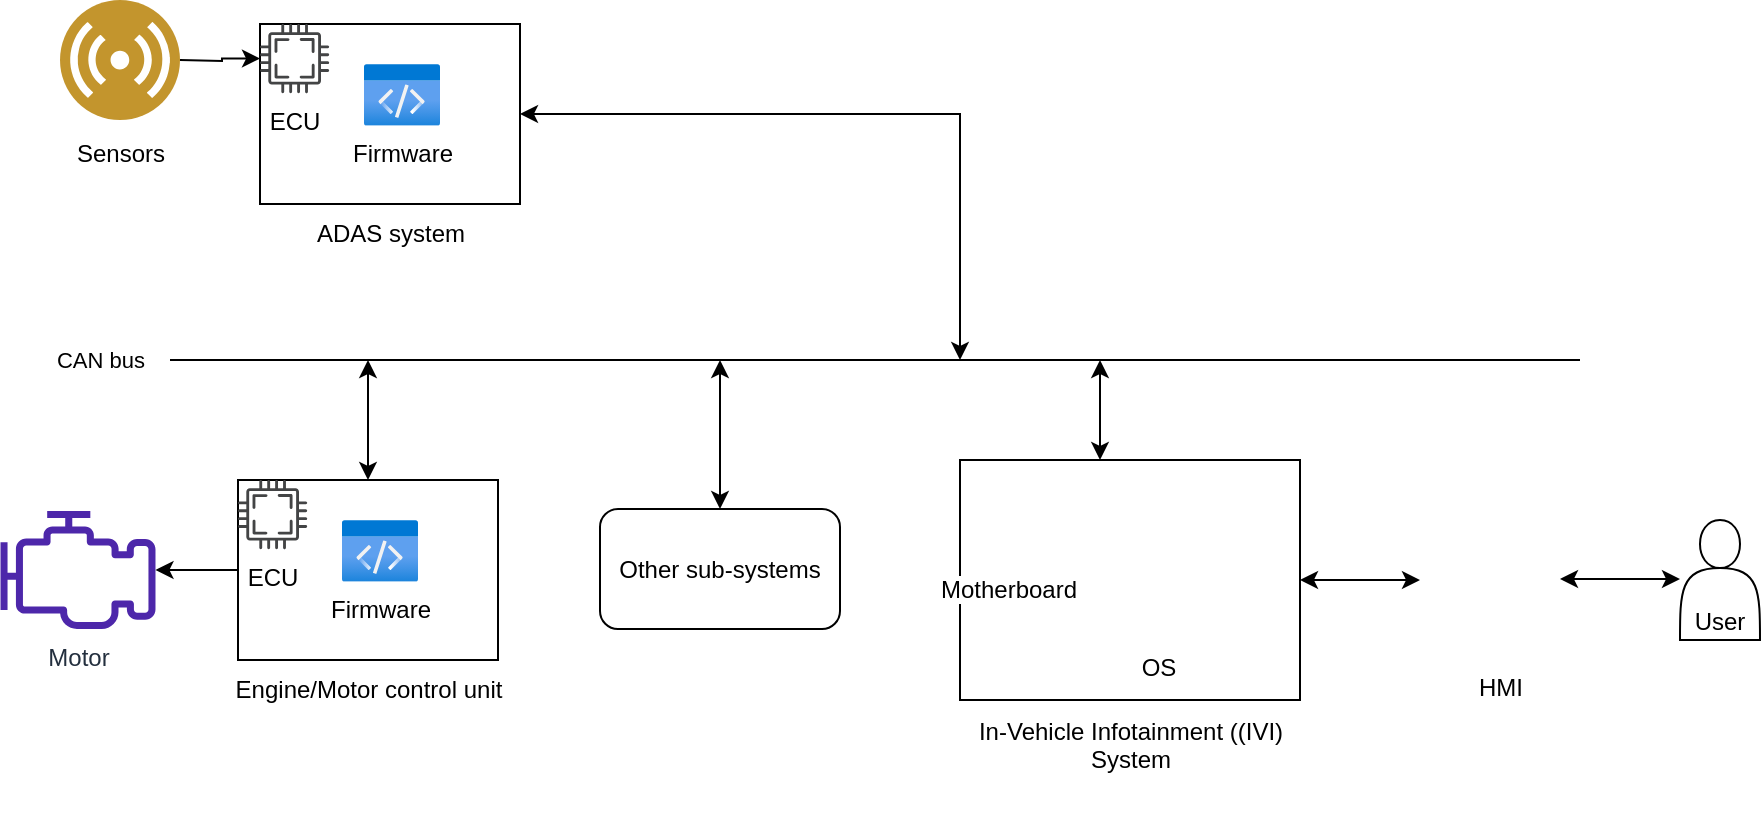 <mxfile version="20.8.20" type="github" pages="6">
  <diagram name="CAN bus" id="xhp-JXf3OELfphHlDZzh">
    <mxGraphModel dx="1621" dy="516" grid="1" gridSize="10" guides="1" tooltips="1" connect="1" arrows="1" fold="1" page="1" pageScale="1" pageWidth="827" pageHeight="1169" math="0" shadow="0">
      <root>
        <mxCell id="0" />
        <mxCell id="1" parent="0" />
        <mxCell id="HYOHnKEq6Wh98C0SEMnV-3" value="" style="edgeStyle=orthogonalEdgeStyle;rounded=0;orthogonalLoop=1;jettySize=auto;html=1;" parent="1" target="HYOHnKEq6Wh98C0SEMnV-1" edge="1">
          <mxGeometry relative="1" as="geometry">
            <mxPoint x="50" y="150" as="sourcePoint" />
          </mxGeometry>
        </mxCell>
        <mxCell id="HYOHnKEq6Wh98C0SEMnV-5" value="" style="group" parent="1" vertex="1" connectable="0">
          <mxGeometry x="90" y="132" width="130" height="90" as="geometry" />
        </mxCell>
        <mxCell id="HYOHnKEq6Wh98C0SEMnV-10" value="" style="group" parent="HYOHnKEq6Wh98C0SEMnV-5" vertex="1" connectable="0">
          <mxGeometry width="130" height="90.0" as="geometry" />
        </mxCell>
        <mxCell id="HYOHnKEq6Wh98C0SEMnV-4" value="" style="rounded=0;whiteSpace=wrap;html=1;" parent="HYOHnKEq6Wh98C0SEMnV-10" vertex="1">
          <mxGeometry width="130" height="90.0" as="geometry" />
        </mxCell>
        <mxCell id="HYOHnKEq6Wh98C0SEMnV-1" value="ECU" style="sketch=0;pointerEvents=1;shadow=0;dashed=0;html=1;strokeColor=none;fillColor=#434445;aspect=fixed;labelPosition=center;verticalLabelPosition=bottom;verticalAlign=top;align=center;outlineConnect=0;shape=mxgraph.vvd.cpu;movable=0;resizable=0;rotatable=0;deletable=0;editable=0;locked=1;connectable=0;" parent="HYOHnKEq6Wh98C0SEMnV-10" vertex="1">
          <mxGeometry width="34.615" height="34.615" as="geometry" />
        </mxCell>
        <mxCell id="HYOHnKEq6Wh98C0SEMnV-6" value="Firmware" style="aspect=fixed;html=1;points=[];align=center;image;fontSize=12;image=img/lib/azure2/general/Code.svg;" parent="HYOHnKEq6Wh98C0SEMnV-10" vertex="1">
          <mxGeometry x="52" y="20" width="38" height="30.88" as="geometry" />
        </mxCell>
        <mxCell id="HYOHnKEq6Wh98C0SEMnV-8" value="Motor" style="sketch=0;outlineConnect=0;fontColor=#232F3E;gradientColor=none;fillColor=#4D27AA;strokeColor=none;dashed=0;verticalLabelPosition=bottom;verticalAlign=top;align=center;html=1;fontSize=12;fontStyle=0;aspect=fixed;pointerEvents=1;shape=mxgraph.aws4.emr_engine;" parent="1" vertex="1">
          <mxGeometry x="-40" y="375.5" width="78" height="59" as="geometry" />
        </mxCell>
        <mxCell id="HYOHnKEq6Wh98C0SEMnV-11" value="" style="group" parent="1" vertex="1" connectable="0">
          <mxGeometry x="79" y="360" width="130" height="90" as="geometry" />
        </mxCell>
        <mxCell id="HYOHnKEq6Wh98C0SEMnV-12" value="" style="group" parent="HYOHnKEq6Wh98C0SEMnV-11" vertex="1" connectable="0">
          <mxGeometry width="130" height="90.0" as="geometry" />
        </mxCell>
        <mxCell id="HYOHnKEq6Wh98C0SEMnV-13" value="" style="rounded=0;whiteSpace=wrap;html=1;" parent="HYOHnKEq6Wh98C0SEMnV-12" vertex="1">
          <mxGeometry width="130" height="90.0" as="geometry" />
        </mxCell>
        <mxCell id="HYOHnKEq6Wh98C0SEMnV-14" value="ECU" style="sketch=0;pointerEvents=1;shadow=0;dashed=0;html=1;strokeColor=none;fillColor=#434445;aspect=fixed;labelPosition=center;verticalLabelPosition=bottom;verticalAlign=top;align=center;outlineConnect=0;shape=mxgraph.vvd.cpu;movable=0;resizable=0;rotatable=0;deletable=0;editable=0;locked=1;connectable=0;" parent="HYOHnKEq6Wh98C0SEMnV-12" vertex="1">
          <mxGeometry width="34.615" height="34.615" as="geometry" />
        </mxCell>
        <mxCell id="HYOHnKEq6Wh98C0SEMnV-15" value="Firmware" style="aspect=fixed;html=1;points=[];align=center;image;fontSize=12;image=img/lib/azure2/general/Code.svg;" parent="HYOHnKEq6Wh98C0SEMnV-12" vertex="1">
          <mxGeometry x="52" y="20" width="38" height="30.88" as="geometry" />
        </mxCell>
        <mxCell id="HYOHnKEq6Wh98C0SEMnV-20" style="edgeStyle=orthogonalEdgeStyle;rounded=0;orthogonalLoop=1;jettySize=auto;html=1;exitX=0;exitY=0.5;exitDx=0;exitDy=0;" parent="1" source="HYOHnKEq6Wh98C0SEMnV-13" target="HYOHnKEq6Wh98C0SEMnV-8" edge="1">
          <mxGeometry relative="1" as="geometry" />
        </mxCell>
        <mxCell id="HYOHnKEq6Wh98C0SEMnV-24" value="" style="endArrow=none;html=1;rounded=0;" parent="1" edge="1">
          <mxGeometry width="50" height="50" relative="1" as="geometry">
            <mxPoint x="45" y="300" as="sourcePoint" />
            <mxPoint x="750" y="300" as="targetPoint" />
          </mxGeometry>
        </mxCell>
        <mxCell id="HYOHnKEq6Wh98C0SEMnV-25" value="CAN bus" style="edgeLabel;html=1;align=center;verticalAlign=middle;resizable=0;points=[];" parent="HYOHnKEq6Wh98C0SEMnV-24" vertex="1" connectable="0">
          <mxGeometry x="-0.957" y="-2" relative="1" as="geometry">
            <mxPoint x="-50" y="-2" as="offset" />
          </mxGeometry>
        </mxCell>
        <mxCell id="HYOHnKEq6Wh98C0SEMnV-28" value="" style="endArrow=classic;startArrow=classic;html=1;rounded=0;entryX=1;entryY=0.5;entryDx=0;entryDy=0;" parent="1" target="HYOHnKEq6Wh98C0SEMnV-4" edge="1">
          <mxGeometry width="50" height="50" relative="1" as="geometry">
            <mxPoint x="440" y="300" as="sourcePoint" />
            <mxPoint x="430" y="260" as="targetPoint" />
            <Array as="points">
              <mxPoint x="440" y="177" />
            </Array>
          </mxGeometry>
        </mxCell>
        <mxCell id="HYOHnKEq6Wh98C0SEMnV-29" value="" style="endArrow=classic;startArrow=classic;html=1;rounded=0;exitX=0.5;exitY=0;exitDx=0;exitDy=0;" parent="1" source="HYOHnKEq6Wh98C0SEMnV-13" edge="1">
          <mxGeometry width="50" height="50" relative="1" as="geometry">
            <mxPoint x="215" y="310" as="sourcePoint" />
            <mxPoint x="144" y="300" as="targetPoint" />
          </mxGeometry>
        </mxCell>
        <mxCell id="HYOHnKEq6Wh98C0SEMnV-33" value="&lt;font color=&quot;#000000&quot;&gt;Sensors&lt;/font&gt;" style="aspect=fixed;perimeter=ellipsePerimeter;html=1;align=center;shadow=0;dashed=0;fontColor=#4277BB;labelBackgroundColor=#ffffff;fontSize=12;spacingTop=3;image;image=img/lib/ibm/users/sensor.svg;" parent="1" vertex="1">
          <mxGeometry x="-10" y="120" width="60" height="60" as="geometry" />
        </mxCell>
        <mxCell id="HYOHnKEq6Wh98C0SEMnV-38" value="" style="endArrow=classic;startArrow=classic;html=1;rounded=0;exitX=0.5;exitY=0;exitDx=0;exitDy=0;" parent="1" edge="1">
          <mxGeometry width="50" height="50" relative="1" as="geometry">
            <mxPoint x="510" y="350" as="sourcePoint" />
            <mxPoint x="510" y="300" as="targetPoint" />
          </mxGeometry>
        </mxCell>
        <mxCell id="HYOHnKEq6Wh98C0SEMnV-35" value="" style="rounded=0;whiteSpace=wrap;html=1;movable=1;resizable=1;rotatable=1;deletable=1;editable=1;locked=0;connectable=1;" parent="1" vertex="1">
          <mxGeometry x="440" y="350" width="170" height="120" as="geometry" />
        </mxCell>
        <mxCell id="HYOHnKEq6Wh98C0SEMnV-39" value="Motherboard" style="shape=image;html=1;verticalAlign=top;verticalLabelPosition=bottom;labelBackgroundColor=#ffffff;imageAspect=0;aspect=fixed;image=https://cdn1.iconfinder.com/data/icons/science-technology-outline-24-px/24/Computer_chip_integrated_circuit_memory_chip_microprocessor_processor_chip-128.png;fontColor=#000000;" parent="1" vertex="1">
          <mxGeometry x="440" y="353.11" width="48" height="48" as="geometry" />
        </mxCell>
        <mxCell id="HYOHnKEq6Wh98C0SEMnV-40" value="OS" style="shape=image;html=1;verticalAlign=top;verticalLabelPosition=bottom;labelBackgroundColor=#ffffff;imageAspect=0;aspect=fixed;image=https://cdn1.iconfinder.com/data/icons/logo-s-icon-pack-collection/517/linux-128.png;fontColor=#000000;" parent="1" vertex="1">
          <mxGeometry x="500" y="362" width="78" height="78" as="geometry" />
        </mxCell>
        <mxCell id="4IIPuzHCMUFEDcBLiIgR-1" value="ADAS system" style="text;html=1;align=center;verticalAlign=middle;resizable=0;points=[];autosize=1;strokeColor=none;fillColor=none;" parent="1" vertex="1">
          <mxGeometry x="105" y="222" width="100" height="30" as="geometry" />
        </mxCell>
        <mxCell id="4IIPuzHCMUFEDcBLiIgR-3" value="HMI" style="shape=image;html=1;verticalAlign=top;verticalLabelPosition=bottom;labelBackgroundColor=#ffffff;imageAspect=0;aspect=fixed;image=https://cdn4.iconfinder.com/data/icons/48-bubbles/48/28.Tablet-128.png" parent="1" vertex="1">
          <mxGeometry x="670" y="370" width="80" height="80" as="geometry" />
        </mxCell>
        <mxCell id="4IIPuzHCMUFEDcBLiIgR-5" value="" style="endArrow=classic;startArrow=classic;html=1;rounded=0;exitX=1;exitY=0.5;exitDx=0;exitDy=0;entryX=0;entryY=0.5;entryDx=0;entryDy=0;" parent="1" source="HYOHnKEq6Wh98C0SEMnV-35" target="4IIPuzHCMUFEDcBLiIgR-3" edge="1">
          <mxGeometry width="50" height="50" relative="1" as="geometry">
            <mxPoint x="520" y="360" as="sourcePoint" />
            <mxPoint x="520" y="310" as="targetPoint" />
          </mxGeometry>
        </mxCell>
        <mxCell id="4IIPuzHCMUFEDcBLiIgR-6" value="User" style="shape=actor;whiteSpace=wrap;html=1;verticalAlign=bottom;" parent="1" vertex="1">
          <mxGeometry x="800" y="380" width="40" height="60" as="geometry" />
        </mxCell>
        <mxCell id="4IIPuzHCMUFEDcBLiIgR-7" value="" style="endArrow=classic;startArrow=classic;html=1;rounded=0;exitX=1;exitY=0.5;exitDx=0;exitDy=0;entryX=0;entryY=0.5;entryDx=0;entryDy=0;" parent="1" edge="1">
          <mxGeometry width="50" height="50" relative="1" as="geometry">
            <mxPoint x="740" y="409.5" as="sourcePoint" />
            <mxPoint x="800" y="409.5" as="targetPoint" />
          </mxGeometry>
        </mxCell>
        <mxCell id="4IIPuzHCMUFEDcBLiIgR-8" value="Other sub-systems" style="rounded=1;whiteSpace=wrap;html=1;" parent="1" vertex="1">
          <mxGeometry x="260" y="374.5" width="120" height="60" as="geometry" />
        </mxCell>
        <mxCell id="asxz_3eSQd3JEhpUShKz-1" value="Engine/Motor control unit" style="text;html=1;align=center;verticalAlign=middle;resizable=0;points=[];autosize=1;strokeColor=none;fillColor=none;" parent="1" vertex="1">
          <mxGeometry x="64" y="450" width="160" height="30" as="geometry" />
        </mxCell>
        <mxCell id="asxz_3eSQd3JEhpUShKz-2" value="" style="endArrow=classic;startArrow=classic;html=1;rounded=0;exitX=0.5;exitY=0;exitDx=0;exitDy=0;" parent="1" source="4IIPuzHCMUFEDcBLiIgR-8" edge="1">
          <mxGeometry width="50" height="50" relative="1" as="geometry">
            <mxPoint x="320" y="360" as="sourcePoint" />
            <mxPoint x="320" y="300" as="targetPoint" />
          </mxGeometry>
        </mxCell>
        <mxCell id="asxz_3eSQd3JEhpUShKz-3" value="In-Vehicle Infotainment ((IVI)&lt;br&gt;System&lt;br&gt;&amp;nbsp;" style="text;html=1;align=center;verticalAlign=middle;resizable=0;points=[];autosize=1;strokeColor=none;fillColor=none;" parent="1" vertex="1">
          <mxGeometry x="435" y="470" width="180" height="60" as="geometry" />
        </mxCell>
      </root>
    </mxGraphModel>
  </diagram>
  <diagram id="P_kxV2bKmOUlfsgxmIzS" name="Software layer">
    <mxGraphModel dx="794" dy="516" grid="1" gridSize="10" guides="1" tooltips="1" connect="1" arrows="1" fold="1" page="1" pageScale="1" pageWidth="827" pageHeight="1169" math="0" shadow="0">
      <root>
        <mxCell id="0" />
        <mxCell id="1" parent="0" />
        <mxCell id="twXjIvkrmgGV8q7aIQYf-24" value="User space" style="shape=process;whiteSpace=wrap;html=1;backgroundOutline=1;fontColor=#000000;size=0.039;align=left;horizontal=1;verticalAlign=top;" parent="1" vertex="1">
          <mxGeometry x="110" y="60" width="510" height="171" as="geometry" />
        </mxCell>
        <mxCell id="twXjIvkrmgGV8q7aIQYf-23" value="OS kernel" style="shape=process;whiteSpace=wrap;html=1;backgroundOutline=1;fontColor=#000000;size=0.039;align=left;horizontal=1;verticalAlign=top;" parent="1" vertex="1">
          <mxGeometry x="110" y="250" width="510" height="210" as="geometry" />
        </mxCell>
        <mxCell id="twXjIvkrmgGV8q7aIQYf-5" value="ACEL SDK" style="rounded=1;whiteSpace=wrap;html=1;fontColor=#000000;" parent="1" vertex="1">
          <mxGeometry x="260" y="170" width="200" height="50" as="geometry" />
        </mxCell>
        <mxCell id="twXjIvkrmgGV8q7aIQYf-9" value="CAN bus API (Low level API)" style="rounded=1;whiteSpace=wrap;html=1;fontColor=#000000;" parent="1" vertex="1">
          <mxGeometry x="260" y="270" width="200" height="50" as="geometry" />
        </mxCell>
        <mxCell id="twXjIvkrmgGV8q7aIQYf-11" value="&lt;a style=&quot;text-decoration:none;&quot; href=&quot;https://www.csselectronics.com/products/j1939-dbc-file&quot;&gt;&lt;/a&gt;Driver (DBC)" style="rounded=1;whiteSpace=wrap;html=1;fontColor=#000000;" parent="1" vertex="1">
          <mxGeometry x="260" y="370" width="200" height="50" as="geometry" />
        </mxCell>
        <mxCell id="twXjIvkrmgGV8q7aIQYf-14" value="" style="endArrow=classic;startArrow=classic;html=1;rounded=0;fontColor=#000000;entryX=0.5;entryY=1;entryDx=0;entryDy=0;exitX=0.5;exitY=0;exitDx=0;exitDy=0;" parent="1" edge="1">
          <mxGeometry width="50" height="50" relative="1" as="geometry">
            <mxPoint x="359.5" y="370" as="sourcePoint" />
            <mxPoint x="359.5" y="320" as="targetPoint" />
          </mxGeometry>
        </mxCell>
        <mxCell id="twXjIvkrmgGV8q7aIQYf-16" value="" style="endArrow=classic;startArrow=classic;html=1;rounded=0;fontColor=#000000;entryX=0.5;entryY=1;entryDx=0;entryDy=0;exitX=0.5;exitY=0;exitDx=0;exitDy=0;" parent="1" edge="1">
          <mxGeometry width="50" height="50" relative="1" as="geometry">
            <mxPoint x="359.5" y="270" as="sourcePoint" />
            <mxPoint x="359.5" y="220" as="targetPoint" />
          </mxGeometry>
        </mxCell>
        <mxCell id="twXjIvkrmgGV8q7aIQYf-17" value="" style="endArrow=none;html=1;rounded=0;fontColor=#000000;" parent="1" edge="1">
          <mxGeometry width="50" height="50" relative="1" as="geometry">
            <mxPoint x="240" y="520" as="sourcePoint" />
            <mxPoint x="520" y="520" as="targetPoint" />
          </mxGeometry>
        </mxCell>
        <mxCell id="twXjIvkrmgGV8q7aIQYf-18" value="CAN bus" style="edgeLabel;html=1;align=center;verticalAlign=middle;resizable=0;points=[];fontColor=#000000;" parent="twXjIvkrmgGV8q7aIQYf-17" vertex="1" connectable="0">
          <mxGeometry x="0.914" y="3" relative="1" as="geometry">
            <mxPoint x="42" y="1" as="offset" />
          </mxGeometry>
        </mxCell>
        <mxCell id="twXjIvkrmgGV8q7aIQYf-20" value="" style="endArrow=classic;startArrow=classic;html=1;rounded=0;fontColor=#000000;entryX=0.5;entryY=1;entryDx=0;entryDy=0;" parent="1" edge="1">
          <mxGeometry width="50" height="50" relative="1" as="geometry">
            <mxPoint x="360" y="520" as="sourcePoint" />
            <mxPoint x="359.5" y="420" as="targetPoint" />
          </mxGeometry>
        </mxCell>
        <mxCell id="twXjIvkrmgGV8q7aIQYf-21" value="CAN data frames" style="edgeLabel;html=1;align=center;verticalAlign=middle;resizable=0;points=[];fontColor=#000000;" parent="twXjIvkrmgGV8q7aIQYf-20" vertex="1" connectable="0">
          <mxGeometry x="0.21" y="-1" relative="1" as="geometry">
            <mxPoint x="53" y="30" as="offset" />
          </mxGeometry>
        </mxCell>
        <mxCell id="twXjIvkrmgGV8q7aIQYf-27" value="" style="edgeStyle=orthogonalEdgeStyle;rounded=0;orthogonalLoop=1;jettySize=auto;html=1;fontColor=#000000;" parent="1" source="twXjIvkrmgGV8q7aIQYf-26" target="twXjIvkrmgGV8q7aIQYf-5" edge="1">
          <mxGeometry relative="1" as="geometry" />
        </mxCell>
        <mxCell id="twXjIvkrmgGV8q7aIQYf-26" value="Software/App" style="rounded=1;whiteSpace=wrap;html=1;fontColor=#000000;" parent="1" vertex="1">
          <mxGeometry x="260" y="80" width="200" height="50" as="geometry" />
        </mxCell>
      </root>
    </mxGraphModel>
  </diagram>
  <diagram id="lBZun6fLgKuA1-FjI9w9" name="initial">
    <mxGraphModel dx="794" dy="516" grid="1" gridSize="10" guides="1" tooltips="1" connect="1" arrows="1" fold="1" page="1" pageScale="1" pageWidth="827" pageHeight="1169" math="0" shadow="0">
      <root>
        <mxCell id="0" />
        <mxCell id="1" parent="0" />
        <mxCell id="0iNk8fIJgdGPnu5eEhW5-1" value="IVI" style="rounded=1;whiteSpace=wrap;html=1;fontColor=#000000;verticalAlign=top;align=left;spacingTop=15;spacingLeft=15;" vertex="1" parent="1">
          <mxGeometry x="140" y="100" width="290" height="200" as="geometry" />
        </mxCell>
        <mxCell id="0iNk8fIJgdGPnu5eEhW5-2" value="OS" style="rounded=0;whiteSpace=wrap;html=1;align=left;verticalAlign=top;" vertex="1" parent="1">
          <mxGeometry x="160" y="150" width="250" height="120" as="geometry" />
        </mxCell>
        <mxCell id="0iNk8fIJgdGPnu5eEhW5-3" style="edgeStyle=orthogonalEdgeStyle;rounded=0;orthogonalLoop=1;jettySize=auto;html=1;entryX=0;entryY=0.5;entryDx=0;entryDy=0;" edge="1" parent="1" source="0iNk8fIJgdGPnu5eEhW5-5" target="0iNk8fIJgdGPnu5eEhW5-9">
          <mxGeometry relative="1" as="geometry">
            <Array as="points">
              <mxPoint x="305" y="210" />
            </Array>
          </mxGeometry>
        </mxCell>
        <mxCell id="0iNk8fIJgdGPnu5eEhW5-4" style="edgeStyle=orthogonalEdgeStyle;rounded=0;orthogonalLoop=1;jettySize=auto;html=1;exitX=0.5;exitY=1;exitDx=0;exitDy=0;entryX=0;entryY=0.5;entryDx=0;entryDy=0;" edge="1" parent="1" source="0iNk8fIJgdGPnu5eEhW5-5" target="0iNk8fIJgdGPnu5eEhW5-10">
          <mxGeometry relative="1" as="geometry">
            <Array as="points">
              <mxPoint x="305" y="210" />
              <mxPoint x="440" y="210" />
              <mxPoint x="440" y="280" />
            </Array>
          </mxGeometry>
        </mxCell>
        <mxCell id="0iNk8fIJgdGPnu5eEhW5-5" value="ASS core software" style="rounded=0;whiteSpace=wrap;html=1;align=left;verticalAlign=top;" vertex="1" parent="1">
          <mxGeometry x="230" y="170" width="150" height="30" as="geometry" />
        </mxCell>
        <mxCell id="0iNk8fIJgdGPnu5eEhW5-6" value="Other apps (e.g. calender)" style="rounded=0;whiteSpace=wrap;html=1;align=left;verticalAlign=top;" vertex="1" parent="1">
          <mxGeometry x="230" y="220" width="150" height="30" as="geometry" />
        </mxCell>
        <mxCell id="0iNk8fIJgdGPnu5eEhW5-7" style="edgeStyle=orthogonalEdgeStyle;rounded=0;orthogonalLoop=1;jettySize=auto;html=1;entryX=1;entryY=0.5;entryDx=0;entryDy=0;" edge="1" parent="1" source="0iNk8fIJgdGPnu5eEhW5-8" target="0iNk8fIJgdGPnu5eEhW5-5">
          <mxGeometry relative="1" as="geometry" />
        </mxCell>
        <mxCell id="0iNk8fIJgdGPnu5eEhW5-8" value="ADAS" style="rounded=1;whiteSpace=wrap;html=1;fontColor=#000000;verticalAlign=middle;align=center;spacingTop=0;spacingLeft=0;" vertex="1" parent="1">
          <mxGeometry x="530" y="90" width="70" height="35" as="geometry" />
        </mxCell>
        <mxCell id="0iNk8fIJgdGPnu5eEhW5-9" value="motor control unit" style="rounded=1;whiteSpace=wrap;html=1;fontColor=#000000;verticalAlign=top;align=left;spacingTop=15;spacingLeft=15;" vertex="1" parent="1">
          <mxGeometry x="500" y="182.5" width="130" height="55" as="geometry" />
        </mxCell>
        <mxCell id="0iNk8fIJgdGPnu5eEhW5-10" value="Steering control unit" style="rounded=1;whiteSpace=wrap;html=1;fontColor=#000000;verticalAlign=top;align=left;spacingTop=15;spacingLeft=15;" vertex="1" parent="1">
          <mxGeometry x="500" y="252.5" width="130" height="55" as="geometry" />
        </mxCell>
        <mxCell id="nqSeQeQGA9JzNGbD2KaU-1" value="" style="endArrow=none;dashed=1;html=1;rounded=0;" edge="1" parent="1">
          <mxGeometry width="50" height="50" relative="1" as="geometry">
            <mxPoint x="390" y="320" as="sourcePoint" />
            <mxPoint x="640" y="320" as="targetPoint" />
          </mxGeometry>
        </mxCell>
        <mxCell id="nqSeQeQGA9JzNGbD2KaU-2" value="" style="endArrow=none;dashed=1;html=1;rounded=0;" edge="1" parent="1">
          <mxGeometry width="50" height="50" relative="1" as="geometry">
            <mxPoint x="390" y="80" as="sourcePoint" />
            <mxPoint x="640" y="80" as="targetPoint" />
          </mxGeometry>
        </mxCell>
        <mxCell id="nqSeQeQGA9JzNGbD2KaU-3" value="" style="endArrow=none;dashed=1;html=1;rounded=0;" edge="1" parent="1">
          <mxGeometry width="50" height="50" relative="1" as="geometry">
            <mxPoint x="640" y="320" as="sourcePoint" />
            <mxPoint x="640" y="80" as="targetPoint" />
          </mxGeometry>
        </mxCell>
        <mxCell id="nqSeQeQGA9JzNGbD2KaU-4" value="" style="endArrow=none;dashed=1;html=1;rounded=0;" edge="1" parent="1">
          <mxGeometry width="50" height="50" relative="1" as="geometry">
            <mxPoint x="390" y="320" as="sourcePoint" />
            <mxPoint x="390" y="80" as="targetPoint" />
            <Array as="points">
              <mxPoint x="390" y="210" />
              <mxPoint x="220" y="210" />
              <mxPoint x="220" y="160" />
              <mxPoint x="390" y="160" />
            </Array>
          </mxGeometry>
        </mxCell>
        <mxCell id="nqSeQeQGA9JzNGbD2KaU-5" value="Auto Steering System" style="text;html=1;align=center;verticalAlign=middle;resizable=0;points=[];autosize=1;strokeColor=none;fillColor=none;" vertex="1" parent="1">
          <mxGeometry x="390" y="50" width="140" height="30" as="geometry" />
        </mxCell>
        <mxCell id="5m7jH_ey4OSm5fEnY_vh-2" style="edgeStyle=orthogonalEdgeStyle;rounded=0;orthogonalLoop=1;jettySize=auto;html=1;exitX=0;exitY=0.5;exitDx=0;exitDy=0;entryX=1;entryY=0.5;entryDx=0;entryDy=0;" edge="1" parent="1" source="5m7jH_ey4OSm5fEnY_vh-1" target="0iNk8fIJgdGPnu5eEhW5-5">
          <mxGeometry relative="1" as="geometry" />
        </mxCell>
        <mxCell id="5m7jH_ey4OSm5fEnY_vh-1" value="GPS" style="rounded=1;whiteSpace=wrap;html=1;fontColor=#000000;verticalAlign=middle;align=center;spacingTop=0;spacingLeft=0;" vertex="1" parent="1">
          <mxGeometry x="530" y="135" width="70" height="35" as="geometry" />
        </mxCell>
      </root>
    </mxGraphModel>
  </diagram>
  <diagram id="tfpC6HdYgeCiCe_BxRUb" name="Page-4">
    <mxGraphModel dx="794" dy="516" grid="1" gridSize="10" guides="1" tooltips="1" connect="1" arrows="1" fold="1" page="1" pageScale="1" pageWidth="827" pageHeight="1169" math="0" shadow="0">
      <root>
        <mxCell id="0" />
        <mxCell id="1" parent="0" />
        <mxCell id="UXmM28EDLivRmtVoEKUj-1" value="Auto Steering System" style="rounded=1;whiteSpace=wrap;html=1;fontColor=#000000;verticalAlign=top;align=left;spacingTop=15;spacingLeft=15;" vertex="1" parent="1">
          <mxGeometry x="170" y="100" width="260" height="160" as="geometry" />
        </mxCell>
        <mxCell id="UXmM28EDLivRmtVoEKUj-2" value="OS" style="rounded=0;whiteSpace=wrap;html=1;align=left;verticalAlign=top;" vertex="1" parent="1">
          <mxGeometry x="200" y="150" width="210" height="80" as="geometry" />
        </mxCell>
        <mxCell id="UXmM28EDLivRmtVoEKUj-3" style="edgeStyle=orthogonalEdgeStyle;rounded=0;orthogonalLoop=1;jettySize=auto;html=1;entryX=0;entryY=0.5;entryDx=0;entryDy=0;" edge="1" parent="1" source="UXmM28EDLivRmtVoEKUj-5" target="UXmM28EDLivRmtVoEKUj-9">
          <mxGeometry relative="1" as="geometry">
            <Array as="points">
              <mxPoint x="305" y="210" />
            </Array>
          </mxGeometry>
        </mxCell>
        <mxCell id="UXmM28EDLivRmtVoEKUj-4" style="edgeStyle=orthogonalEdgeStyle;rounded=0;orthogonalLoop=1;jettySize=auto;html=1;exitX=0.5;exitY=1;exitDx=0;exitDy=0;entryX=0;entryY=0.5;entryDx=0;entryDy=0;" edge="1" parent="1" source="UXmM28EDLivRmtVoEKUj-5" target="UXmM28EDLivRmtVoEKUj-10">
          <mxGeometry relative="1" as="geometry">
            <Array as="points">
              <mxPoint x="305" y="210" />
              <mxPoint x="440" y="210" />
              <mxPoint x="440" y="280" />
            </Array>
          </mxGeometry>
        </mxCell>
        <mxCell id="UXmM28EDLivRmtVoEKUj-5" value="ASS core software" style="rounded=0;whiteSpace=wrap;html=1;align=left;verticalAlign=top;" vertex="1" parent="1">
          <mxGeometry x="230" y="170" width="150" height="30" as="geometry" />
        </mxCell>
        <mxCell id="UXmM28EDLivRmtVoEKUj-7" style="edgeStyle=orthogonalEdgeStyle;rounded=0;orthogonalLoop=1;jettySize=auto;html=1;entryX=1;entryY=0.5;entryDx=0;entryDy=0;exitX=0;exitY=0.5;exitDx=0;exitDy=0;" edge="1" parent="1" source="6tYYAwpliRYRjcSfMibE-1" target="UXmM28EDLivRmtVoEKUj-5">
          <mxGeometry relative="1" as="geometry">
            <mxPoint x="500" y="122.5" as="sourcePoint" />
          </mxGeometry>
        </mxCell>
        <mxCell id="UXmM28EDLivRmtVoEKUj-9" value="motor control unit" style="rounded=1;whiteSpace=wrap;html=1;fontColor=#000000;verticalAlign=top;align=left;spacingTop=15;spacingLeft=15;" vertex="1" parent="1">
          <mxGeometry x="500" y="182.5" width="130" height="55" as="geometry" />
        </mxCell>
        <mxCell id="UXmM28EDLivRmtVoEKUj-10" value="Steering control unit" style="rounded=1;whiteSpace=wrap;html=1;fontColor=#000000;verticalAlign=top;align=left;spacingTop=15;spacingLeft=15;" vertex="1" parent="1">
          <mxGeometry x="500" y="252.5" width="130" height="55" as="geometry" />
        </mxCell>
        <mxCell id="UXmM28EDLivRmtVoEKUj-17" value="IVI" style="rounded=1;whiteSpace=wrap;html=1;fontColor=#000000;verticalAlign=top;align=left;spacingTop=15;spacingLeft=15;" vertex="1" parent="1">
          <mxGeometry x="170" y="340" width="260" height="160" as="geometry" />
        </mxCell>
        <mxCell id="UXmM28EDLivRmtVoEKUj-18" value="OS" style="rounded=0;whiteSpace=wrap;html=1;align=left;verticalAlign=top;" vertex="1" parent="1">
          <mxGeometry x="200" y="390" width="210" height="80" as="geometry" />
        </mxCell>
        <mxCell id="UXmM28EDLivRmtVoEKUj-19" value="Other apps" style="rounded=0;whiteSpace=wrap;html=1;align=left;verticalAlign=top;" vertex="1" parent="1">
          <mxGeometry x="230" y="415" width="150" height="30" as="geometry" />
        </mxCell>
        <mxCell id="UXmM28EDLivRmtVoEKUj-21" value="" style="endArrow=classic;startArrow=classic;html=1;rounded=0;entryX=0;entryY=0.5;entryDx=0;entryDy=0;exitX=0;exitY=0.5;exitDx=0;exitDy=0;" edge="1" parent="1" source="UXmM28EDLivRmtVoEKUj-17" target="UXmM28EDLivRmtVoEKUj-1">
          <mxGeometry width="50" height="50" relative="1" as="geometry">
            <mxPoint x="90" y="240" as="sourcePoint" />
            <mxPoint x="140" y="190" as="targetPoint" />
            <Array as="points">
              <mxPoint x="120" y="420" />
              <mxPoint x="120" y="180" />
            </Array>
          </mxGeometry>
        </mxCell>
        <mxCell id="6tYYAwpliRYRjcSfMibE-1" value="ADAS" style="rounded=1;whiteSpace=wrap;html=1;fontColor=#000000;verticalAlign=middle;align=center;spacingTop=0;spacingLeft=0;" vertex="1" parent="1">
          <mxGeometry x="530" y="90" width="70" height="35" as="geometry" />
        </mxCell>
        <mxCell id="6tYYAwpliRYRjcSfMibE-3" style="edgeStyle=orthogonalEdgeStyle;rounded=0;orthogonalLoop=1;jettySize=auto;html=1;entryX=1;entryY=0.5;entryDx=0;entryDy=0;" edge="1" parent="1" source="6tYYAwpliRYRjcSfMibE-2" target="UXmM28EDLivRmtVoEKUj-5">
          <mxGeometry relative="1" as="geometry" />
        </mxCell>
        <mxCell id="6tYYAwpliRYRjcSfMibE-2" value="GPS" style="rounded=1;whiteSpace=wrap;html=1;fontColor=#000000;verticalAlign=middle;align=center;spacingTop=0;spacingLeft=0;" vertex="1" parent="1">
          <mxGeometry x="530" y="135" width="70" height="35" as="geometry" />
        </mxCell>
      </root>
    </mxGraphModel>
  </diagram>
  <diagram id="T9T-eHBo7DFOrCBcoxfr" name="Page-5">
    <mxGraphModel dx="1621" dy="516" grid="1" gridSize="10" guides="1" tooltips="1" connect="1" arrows="1" fold="1" page="1" pageScale="1" pageWidth="827" pageHeight="1169" math="0" shadow="0">
      <root>
        <mxCell id="0" />
        <mxCell id="1" parent="0" />
        <mxCell id="3CqjfIGPZfmMHye_xNdk-1" value="ASS core software" style="rounded=0;whiteSpace=wrap;html=1;align=left;verticalAlign=top;" vertex="1" parent="1">
          <mxGeometry x="40" y="80" width="240" height="380" as="geometry" />
        </mxCell>
        <mxCell id="3CqjfIGPZfmMHye_xNdk-4" style="edgeStyle=orthogonalEdgeStyle;rounded=0;orthogonalLoop=1;jettySize=auto;html=1;entryX=0.5;entryY=0;entryDx=0;entryDy=0;" edge="1" parent="1" source="tg9zTJ5AJGJz7H-Hu0Wn-1" target="tg9zTJ5AJGJz7H-Hu0Wn-3">
          <mxGeometry relative="1" as="geometry" />
        </mxCell>
        <mxCell id="3CqjfIGPZfmMHye_xNdk-5" value="Path" style="edgeLabel;html=1;align=center;verticalAlign=middle;resizable=0;points=[];" vertex="1" connectable="0" parent="3CqjfIGPZfmMHye_xNdk-4">
          <mxGeometry x="-0.035" y="1" relative="1" as="geometry">
            <mxPoint as="offset" />
          </mxGeometry>
        </mxCell>
        <mxCell id="tg9zTJ5AJGJz7H-Hu0Wn-1" value="Navigation" style="rounded=1;whiteSpace=wrap;html=1;" vertex="1" parent="1">
          <mxGeometry x="90" y="250" width="120" height="60" as="geometry" />
        </mxCell>
        <mxCell id="3CqjfIGPZfmMHye_xNdk-13" style="edgeStyle=orthogonalEdgeStyle;rounded=0;orthogonalLoop=1;jettySize=auto;html=1;exitX=0;exitY=0.5;exitDx=0;exitDy=0;entryX=1;entryY=0.5;entryDx=0;entryDy=0;" edge="1" parent="1" source="tg9zTJ5AJGJz7H-Hu0Wn-3" target="3CqjfIGPZfmMHye_xNdk-12">
          <mxGeometry relative="1" as="geometry" />
        </mxCell>
        <mxCell id="tg9zTJ5AJGJz7H-Hu0Wn-3" value="Control" style="rounded=1;whiteSpace=wrap;html=1;" vertex="1" parent="1">
          <mxGeometry x="90" y="370" width="120" height="60" as="geometry" />
        </mxCell>
        <mxCell id="3CqjfIGPZfmMHye_xNdk-3" style="edgeStyle=orthogonalEdgeStyle;rounded=0;orthogonalLoop=1;jettySize=auto;html=1;" edge="1" parent="1" source="3CqjfIGPZfmMHye_xNdk-2" target="tg9zTJ5AJGJz7H-Hu0Wn-1">
          <mxGeometry relative="1" as="geometry" />
        </mxCell>
        <mxCell id="3CqjfIGPZfmMHye_xNdk-2" value="ADAS" style="rounded=0;whiteSpace=wrap;html=1;align=center;verticalAlign=middle;" vertex="1" parent="1">
          <mxGeometry x="-120" y="257.5" width="80" height="45" as="geometry" />
        </mxCell>
        <mxCell id="3CqjfIGPZfmMHye_xNdk-10" style="edgeStyle=orthogonalEdgeStyle;rounded=0;orthogonalLoop=1;jettySize=auto;html=1;" edge="1" parent="1" source="3CqjfIGPZfmMHye_xNdk-7" target="tg9zTJ5AJGJz7H-Hu0Wn-1">
          <mxGeometry relative="1" as="geometry" />
        </mxCell>
        <mxCell id="3CqjfIGPZfmMHye_xNdk-11" value="Destination" style="edgeLabel;html=1;align=center;verticalAlign=middle;resizable=0;points=[];" vertex="1" connectable="0" parent="3CqjfIGPZfmMHye_xNdk-10">
          <mxGeometry x="-0.16" y="-1" relative="1" as="geometry">
            <mxPoint as="offset" />
          </mxGeometry>
        </mxCell>
        <mxCell id="3CqjfIGPZfmMHye_xNdk-7" value="UI" style="rounded=1;whiteSpace=wrap;html=1;" vertex="1" parent="1">
          <mxGeometry x="90" y="140" width="120" height="60" as="geometry" />
        </mxCell>
        <mxCell id="3CqjfIGPZfmMHye_xNdk-9" style="edgeStyle=orthogonalEdgeStyle;rounded=0;orthogonalLoop=1;jettySize=auto;html=1;entryX=0;entryY=0.5;entryDx=0;entryDy=0;" edge="1" parent="1" source="3CqjfIGPZfmMHye_xNdk-8" target="3CqjfIGPZfmMHye_xNdk-7">
          <mxGeometry relative="1" as="geometry" />
        </mxCell>
        <mxCell id="3CqjfIGPZfmMHye_xNdk-8" value="User" style="shape=actor;whiteSpace=wrap;html=1;verticalAlign=bottom;" vertex="1" parent="1">
          <mxGeometry x="-100" y="140" width="40" height="60" as="geometry" />
        </mxCell>
        <mxCell id="3CqjfIGPZfmMHye_xNdk-12" value="Motor control unit" style="rounded=0;whiteSpace=wrap;html=1;align=center;verticalAlign=middle;" vertex="1" parent="1">
          <mxGeometry x="-120" y="377.5" width="80" height="45" as="geometry" />
        </mxCell>
      </root>
    </mxGraphModel>
  </diagram>
  <diagram id="2V7IXmaRACp5znwmNk9b" name="Page-6">
    <mxGraphModel dx="794" dy="516" grid="1" gridSize="10" guides="1" tooltips="1" connect="1" arrows="1" fold="1" page="1" pageScale="1" pageWidth="827" pageHeight="1169" math="0" shadow="0">
      <root>
        <mxCell id="0" />
        <mxCell id="1" parent="0" />
        <mxCell id="w2lMTNwB20QVMX-VDm9R-12" value="MapBox" style="rounded=0;whiteSpace=wrap;html=1;fontSize=12;verticalAlign=top;" vertex="1" parent="1">
          <mxGeometry x="530" y="90" width="480" height="451" as="geometry" />
        </mxCell>
        <mxCell id="w2lMTNwB20QVMX-VDm9R-6" value="" style="edgeStyle=orthogonalEdgeStyle;rounded=0;orthogonalLoop=1;jettySize=auto;html=1;fontSize=12;" edge="1" parent="1" source="w2lMTNwB20QVMX-VDm9R-2" target="w2lMTNwB20QVMX-VDm9R-5">
          <mxGeometry relative="1" as="geometry">
            <Array as="points">
              <mxPoint x="450" y="205" />
              <mxPoint x="450" y="205" />
            </Array>
          </mxGeometry>
        </mxCell>
        <mxCell id="w2lMTNwB20QVMX-VDm9R-8" value="ingest" style="edgeLabel;html=1;align=center;verticalAlign=middle;resizable=0;points=[];fontSize=12;" vertex="1" connectable="0" parent="w2lMTNwB20QVMX-VDm9R-6">
          <mxGeometry x="-0.1" y="2" relative="1" as="geometry">
            <mxPoint as="offset" />
          </mxGeometry>
        </mxCell>
        <mxCell id="w2lMTNwB20QVMX-VDm9R-2" value="Map data&lt;br&gt;(S57 charts)" style="rounded=1;whiteSpace=wrap;html=1;" vertex="1" parent="1">
          <mxGeometry x="320" y="170" width="120" height="60" as="geometry" />
        </mxCell>
        <mxCell id="w2lMTNwB20QVMX-VDm9R-14" value="" style="edgeStyle=orthogonalEdgeStyle;rounded=0;orthogonalLoop=1;jettySize=auto;html=1;fontSize=12;" edge="1" parent="1" source="w2lMTNwB20QVMX-VDm9R-3" target="w2lMTNwB20QVMX-VDm9R-13">
          <mxGeometry relative="1" as="geometry" />
        </mxCell>
        <mxCell id="w2lMTNwB20QVMX-VDm9R-3" value="GPS" style="rounded=1;whiteSpace=wrap;html=1;" vertex="1" parent="1">
          <mxGeometry x="130" y="400" width="120" height="60" as="geometry" />
        </mxCell>
        <mxCell id="w2lMTNwB20QVMX-VDm9R-9" value="" style="edgeStyle=orthogonalEdgeStyle;rounded=0;orthogonalLoop=1;jettySize=auto;html=1;fontSize=12;entryX=0.5;entryY=0;entryDx=0;entryDy=0;" edge="1" parent="1" source="w2lMTNwB20QVMX-VDm9R-5" target="w2lMTNwB20QVMX-VDm9R-7">
          <mxGeometry relative="1" as="geometry">
            <Array as="points">
              <mxPoint x="640" y="260" />
              <mxPoint x="770" y="260" />
            </Array>
          </mxGeometry>
        </mxCell>
        <mxCell id="w2lMTNwB20QVMX-VDm9R-10" value="convert" style="edgeLabel;html=1;align=center;verticalAlign=middle;resizable=0;points=[];fontSize=12;" vertex="1" connectable="0" parent="w2lMTNwB20QVMX-VDm9R-9">
          <mxGeometry x="-0.133" relative="1" as="geometry">
            <mxPoint as="offset" />
          </mxGeometry>
        </mxCell>
        <mxCell id="w2lMTNwB20QVMX-VDm9R-5" value="&lt;span style=&quot;box-sizing: inherit; margin: 0px; padding: 0px; border: 0px; vertical-align: baseline; color: rgb(14, 33, 39); font-family: &amp;quot;Open Sans&amp;quot;, sans-serif; font-style: normal; font-variant-ligatures: normal; font-variant-caps: normal; letter-spacing: normal; orphans: 2; text-align: start; text-indent: 0px; text-transform: none; widows: 2; word-spacing: 0px; -webkit-text-stroke-width: 0px; text-decoration-thickness: initial; text-decoration-style: initial; text-decoration-color: initial;&quot;&gt;&lt;font style=&quot;font-size: 12px;&quot;&gt;Mapbox Tiling Service (MTS)&lt;/font&gt;&lt;/span&gt;" style="ellipse;whiteSpace=wrap;html=1;fontStyle=0" vertex="1" parent="1">
          <mxGeometry x="580" y="170" width="120" height="70" as="geometry" />
        </mxCell>
        <mxCell id="w2lMTNwB20QVMX-VDm9R-30" style="edgeStyle=orthogonalEdgeStyle;rounded=0;orthogonalLoop=1;jettySize=auto;html=1;entryX=1;entryY=0.5;entryDx=0;entryDy=0;fontSize=12;" edge="1" parent="1" source="w2lMTNwB20QVMX-VDm9R-7" target="w2lMTNwB20QVMX-VDm9R-29">
          <mxGeometry relative="1" as="geometry" />
        </mxCell>
        <mxCell id="w2lMTNwB20QVMX-VDm9R-21" style="edgeStyle=orthogonalEdgeStyle;rounded=0;orthogonalLoop=1;jettySize=auto;html=1;entryX=0.5;entryY=0;entryDx=0;entryDy=0;fontSize=12;exitX=1;exitY=0.25;exitDx=0;exitDy=0;" edge="1" parent="1" source="w2lMTNwB20QVMX-VDm9R-13" target="w2lMTNwB20QVMX-VDm9R-15">
          <mxGeometry relative="1" as="geometry">
            <Array as="points">
              <mxPoint x="490" y="415" />
              <mxPoint x="490" y="375" />
              <mxPoint x="640" y="375" />
            </Array>
          </mxGeometry>
        </mxCell>
        <mxCell id="w2lMTNwB20QVMX-VDm9R-22" style="edgeStyle=orthogonalEdgeStyle;rounded=0;orthogonalLoop=1;jettySize=auto;html=1;entryX=0.5;entryY=0;entryDx=0;entryDy=0;fontSize=12;exitX=1;exitY=0.25;exitDx=0;exitDy=0;" edge="1" parent="1" source="w2lMTNwB20QVMX-VDm9R-13" target="w2lMTNwB20QVMX-VDm9R-20">
          <mxGeometry relative="1" as="geometry">
            <Array as="points">
              <mxPoint x="490" y="415" />
              <mxPoint x="490" y="375" />
              <mxPoint x="900" y="375" />
            </Array>
          </mxGeometry>
        </mxCell>
        <mxCell id="w2lMTNwB20QVMX-VDm9R-25" value="coordinates" style="edgeLabel;html=1;align=center;verticalAlign=middle;resizable=0;points=[];fontSize=12;" vertex="1" connectable="0" parent="w2lMTNwB20QVMX-VDm9R-22">
          <mxGeometry x="-0.712" y="1" relative="1" as="geometry">
            <mxPoint as="offset" />
          </mxGeometry>
        </mxCell>
        <mxCell id="w2lMTNwB20QVMX-VDm9R-28" value="" style="edgeStyle=orthogonalEdgeStyle;rounded=0;orthogonalLoop=1;jettySize=auto;html=1;fontSize=12;" edge="1" parent="1" source="w2lMTNwB20QVMX-VDm9R-13" target="w2lMTNwB20QVMX-VDm9R-27">
          <mxGeometry relative="1" as="geometry" />
        </mxCell>
        <mxCell id="w2lMTNwB20QVMX-VDm9R-34" value="Path" style="edgeLabel;html=1;align=center;verticalAlign=middle;resizable=0;points=[];fontSize=12;" vertex="1" connectable="0" parent="w2lMTNwB20QVMX-VDm9R-28">
          <mxGeometry x="-0.08" relative="1" as="geometry">
            <mxPoint as="offset" />
          </mxGeometry>
        </mxCell>
        <mxCell id="w2lMTNwB20QVMX-VDm9R-13" value="Navigation Module" style="rounded=1;whiteSpace=wrap;html=1;fillColor=#f5f5f5;fontColor=#333333;strokeColor=#666666;" vertex="1" parent="1">
          <mxGeometry x="320" y="400" width="120" height="60" as="geometry" />
        </mxCell>
        <mxCell id="w2lMTNwB20QVMX-VDm9R-23" style="edgeStyle=orthogonalEdgeStyle;rounded=0;orthogonalLoop=1;jettySize=auto;html=1;entryX=1;entryY=0.75;entryDx=0;entryDy=0;fontSize=12;" edge="1" parent="1" source="w2lMTNwB20QVMX-VDm9R-15" target="w2lMTNwB20QVMX-VDm9R-13">
          <mxGeometry relative="1" as="geometry">
            <Array as="points">
              <mxPoint x="640" y="480" />
              <mxPoint x="490" y="480" />
              <mxPoint x="490" y="445" />
            </Array>
          </mxGeometry>
        </mxCell>
        <mxCell id="w2lMTNwB20QVMX-VDm9R-15" value="&lt;span style=&quot;box-sizing: inherit; margin: 0px; padding: 0px; border: 0px; vertical-align: baseline; color: rgb(14, 33, 39); font-family: &amp;quot;Open Sans&amp;quot;, sans-serif; font-style: normal; font-variant-ligatures: normal; font-variant-caps: normal; letter-spacing: normal; orphans: 2; text-align: start; text-indent: 0px; text-transform: none; widows: 2; word-spacing: 0px; -webkit-text-stroke-width: 0px; text-decoration-thickness: initial; text-decoration-style: initial; text-decoration-color: initial;&quot;&gt;&lt;font style=&quot;font-size: 12px;&quot;&gt;Mapbox Navigation API&lt;/font&gt;&lt;/span&gt;" style="ellipse;whiteSpace=wrap;html=1;fontStyle=0" vertex="1" parent="1">
          <mxGeometry x="580" y="395" width="120" height="70" as="geometry" />
        </mxCell>
        <mxCell id="w2lMTNwB20QVMX-VDm9R-17" value="Online tools" style="text;html=1;align=center;verticalAlign=middle;resizable=0;points=[];autosize=1;strokeColor=none;fillColor=none;fontSize=12;" vertex="1" parent="1">
          <mxGeometry x="595" y="120" width="90" height="30" as="geometry" />
        </mxCell>
        <mxCell id="w2lMTNwB20QVMX-VDm9R-16" value="" style="endArrow=none;dashed=1;html=1;rounded=0;fontSize=12;entryX=0.496;entryY=1.029;entryDx=0;entryDy=0;entryPerimeter=0;startArrow=none;" edge="1" parent="1" source="w2lMTNwB20QVMX-VDm9R-7" target="w2lMTNwB20QVMX-VDm9R-12">
          <mxGeometry width="50" height="50" relative="1" as="geometry">
            <mxPoint x="768" y="150" as="sourcePoint" />
            <mxPoint x="770" y="-260" as="targetPoint" />
          </mxGeometry>
        </mxCell>
        <mxCell id="w2lMTNwB20QVMX-VDm9R-19" value="&lt;span style=&quot;color: rgb(0, 0, 0); font-family: Helvetica; font-size: 12px; font-style: normal; font-variant-ligatures: normal; font-variant-caps: normal; font-weight: 400; letter-spacing: normal; orphans: 2; text-indent: 0px; text-transform: none; widows: 2; word-spacing: 0px; -webkit-text-stroke-width: 0px; background-color: rgb(251, 251, 251); text-decoration-thickness: initial; text-decoration-style: initial; text-decoration-color: initial; float: none; display: inline !important;&quot;&gt;Offline tools&lt;/span&gt;" style="text;whiteSpace=wrap;html=1;fontSize=12;align=center;verticalAlign=middle;" vertex="1" parent="1">
          <mxGeometry x="840" y="120" width="90" height="30" as="geometry" />
        </mxCell>
        <mxCell id="w2lMTNwB20QVMX-VDm9R-24" style="edgeStyle=orthogonalEdgeStyle;rounded=0;orthogonalLoop=1;jettySize=auto;html=1;entryX=1;entryY=0.75;entryDx=0;entryDy=0;fontSize=12;" edge="1" parent="1" source="w2lMTNwB20QVMX-VDm9R-20" target="w2lMTNwB20QVMX-VDm9R-13">
          <mxGeometry relative="1" as="geometry">
            <Array as="points">
              <mxPoint x="900" y="480" />
              <mxPoint x="490" y="480" />
              <mxPoint x="490" y="445" />
            </Array>
          </mxGeometry>
        </mxCell>
        <mxCell id="w2lMTNwB20QVMX-VDm9R-26" value="psth" style="edgeLabel;html=1;align=center;verticalAlign=middle;resizable=0;points=[];fontSize=12;" vertex="1" connectable="0" parent="w2lMTNwB20QVMX-VDm9R-24">
          <mxGeometry x="0.733" y="3" relative="1" as="geometry">
            <mxPoint as="offset" />
          </mxGeometry>
        </mxCell>
        <mxCell id="w2lMTNwB20QVMX-VDm9R-20" value="&lt;span style=&quot;box-sizing: inherit; margin: 0px; padding: 0px; border: 0px; vertical-align: baseline; color: rgb(14, 33, 39); font-family: &amp;quot;Open Sans&amp;quot;, sans-serif; font-style: normal; font-variant-ligatures: normal; font-variant-caps: normal; letter-spacing: normal; orphans: 2; text-align: start; text-indent: 0px; text-transform: none; widows: 2; word-spacing: 0px; -webkit-text-stroke-width: 0px; text-decoration-thickness: initial; text-decoration-style: initial; text-decoration-color: initial;&quot;&gt;&lt;font style=&quot;font-size: 12px;&quot;&gt;Mapbox Navigation SDK&lt;/font&gt;&lt;/span&gt;" style="ellipse;whiteSpace=wrap;html=1;fontStyle=0" vertex="1" parent="1">
          <mxGeometry x="840" y="395" width="120" height="70" as="geometry" />
        </mxCell>
        <mxCell id="w2lMTNwB20QVMX-VDm9R-27" value="Control Module" style="whiteSpace=wrap;html=1;rounded=1;fillColor=#f5f5f5;fontColor=#333333;strokeColor=#666666;" vertex="1" parent="1">
          <mxGeometry x="320" y="510" width="120" height="60" as="geometry" />
        </mxCell>
        <mxCell id="w2lMTNwB20QVMX-VDm9R-32" value="" style="edgeStyle=orthogonalEdgeStyle;rounded=0;orthogonalLoop=1;jettySize=auto;html=1;fontSize=12;" edge="1" parent="1" source="w2lMTNwB20QVMX-VDm9R-29" target="w2lMTNwB20QVMX-VDm9R-13">
          <mxGeometry relative="1" as="geometry" />
        </mxCell>
        <mxCell id="w2lMTNwB20QVMX-VDm9R-33" value="user inputs" style="edgeLabel;html=1;align=center;verticalAlign=middle;resizable=0;points=[];fontSize=12;" vertex="1" connectable="0" parent="w2lMTNwB20QVMX-VDm9R-32">
          <mxGeometry x="-0.16" y="-2" relative="1" as="geometry">
            <mxPoint as="offset" />
          </mxGeometry>
        </mxCell>
        <mxCell id="w2lMTNwB20QVMX-VDm9R-29" value="UI Module" style="rounded=1;whiteSpace=wrap;html=1;fillColor=#f5f5f5;fontColor=#333333;strokeColor=#666666;" vertex="1" parent="1">
          <mxGeometry x="320" y="290" width="120" height="60" as="geometry" />
        </mxCell>
        <mxCell id="w2lMTNwB20QVMX-VDm9R-31" value="" style="endArrow=none;dashed=1;html=1;rounded=0;fontSize=12;entryX=0.496;entryY=1.029;entryDx=0;entryDy=0;entryPerimeter=0;" edge="1" parent="1" target="w2lMTNwB20QVMX-VDm9R-7">
          <mxGeometry width="50" height="50" relative="1" as="geometry">
            <mxPoint x="768" y="150" as="sourcePoint" />
            <mxPoint x="768" y="554" as="targetPoint" />
          </mxGeometry>
        </mxCell>
        <mxCell id="w2lMTNwB20QVMX-VDm9R-7" value="Vector tile sets" style="rounded=1;whiteSpace=wrap;html=1;" vertex="1" parent="1">
          <mxGeometry x="710" y="290" width="120" height="60" as="geometry" />
        </mxCell>
      </root>
    </mxGraphModel>
  </diagram>
</mxfile>
